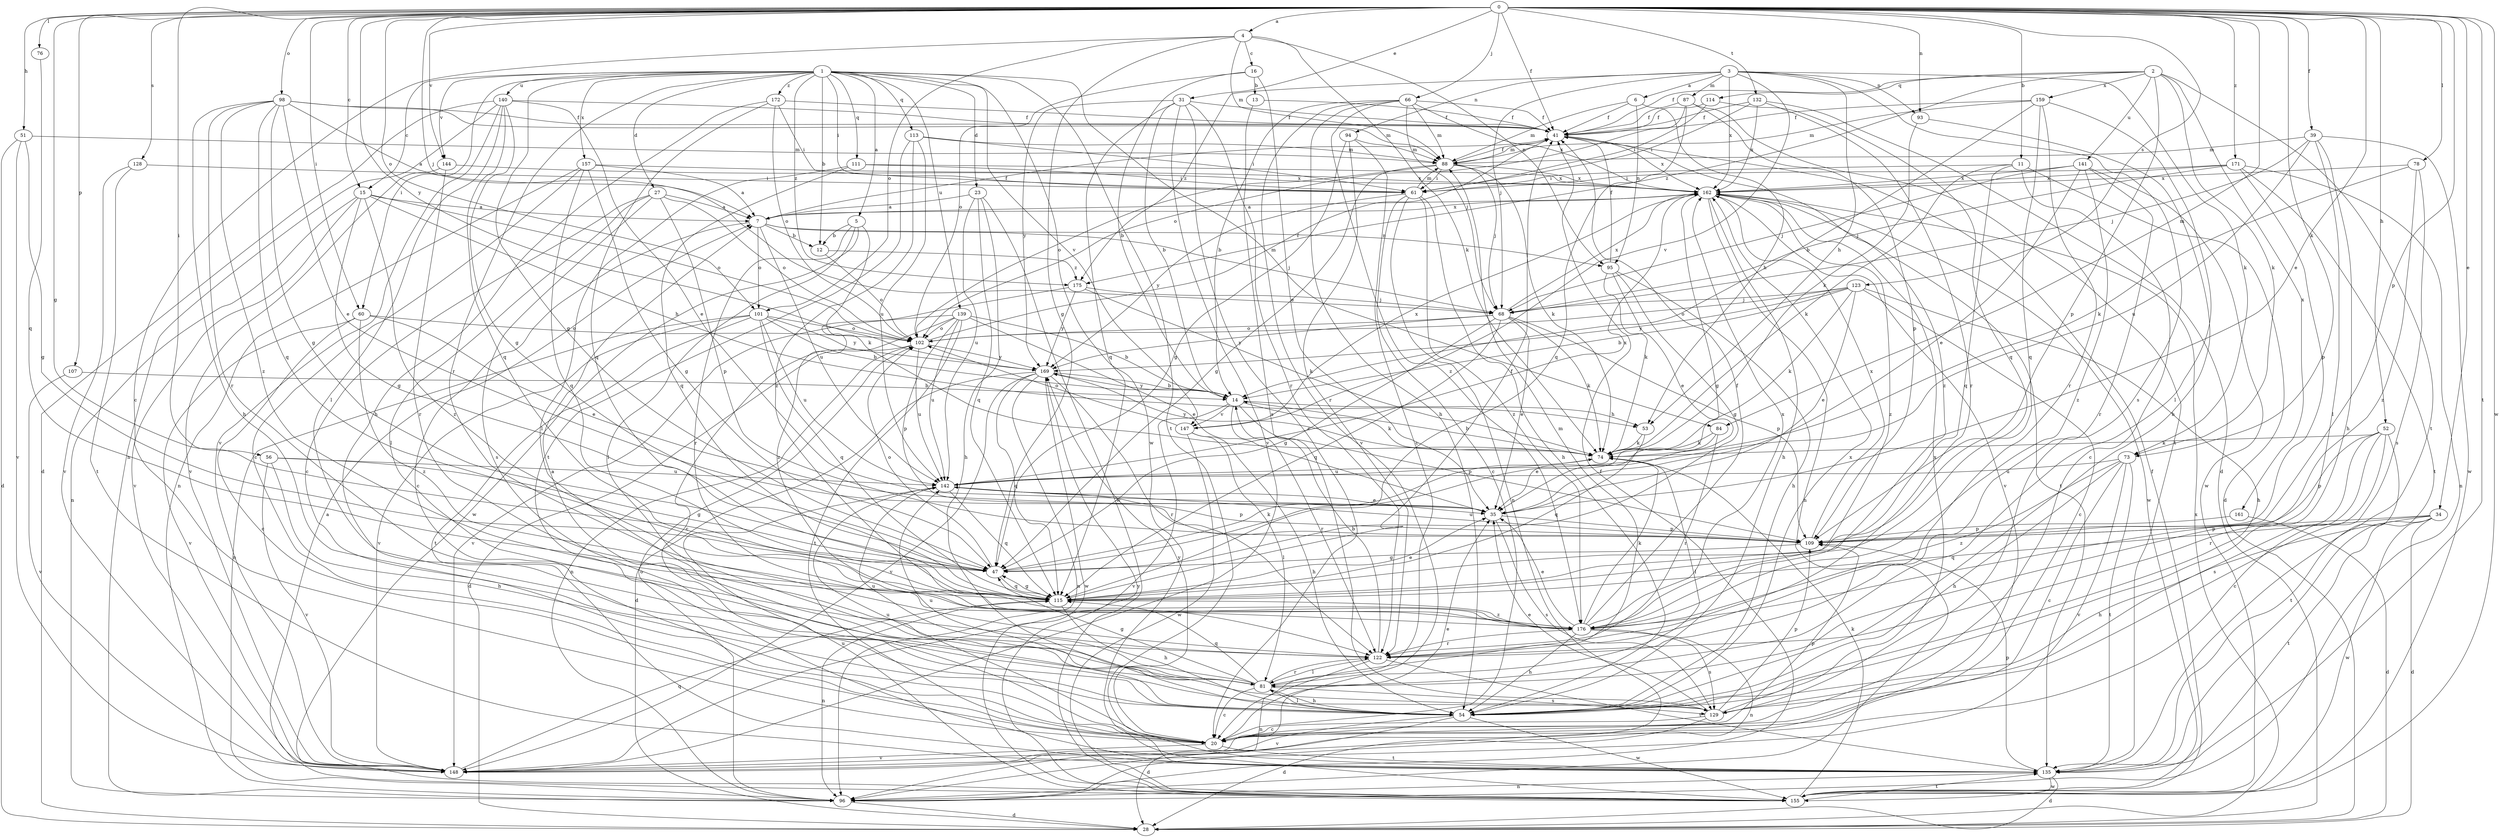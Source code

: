 strict digraph  {
0;
1;
2;
3;
4;
5;
6;
7;
11;
12;
13;
14;
15;
16;
20;
23;
27;
28;
31;
34;
35;
39;
41;
47;
51;
52;
53;
54;
56;
60;
61;
66;
68;
73;
74;
76;
78;
81;
84;
87;
88;
93;
94;
95;
96;
98;
101;
102;
107;
109;
111;
113;
114;
115;
122;
123;
128;
129;
132;
135;
139;
140;
141;
142;
144;
147;
148;
155;
157;
159;
161;
162;
169;
171;
172;
175;
176;
0 -> 4  [label=a];
0 -> 11  [label=b];
0 -> 15  [label=c];
0 -> 31  [label=e];
0 -> 34  [label=e];
0 -> 35  [label=e];
0 -> 39  [label=f];
0 -> 41  [label=f];
0 -> 47  [label=g];
0 -> 51  [label=h];
0 -> 52  [label=h];
0 -> 56  [label=i];
0 -> 60  [label=i];
0 -> 66  [label=j];
0 -> 68  [label=j];
0 -> 73  [label=k];
0 -> 76  [label=l];
0 -> 78  [label=l];
0 -> 84  [label=m];
0 -> 93  [label=n];
0 -> 98  [label=o];
0 -> 101  [label=o];
0 -> 107  [label=p];
0 -> 109  [label=p];
0 -> 123  [label=s];
0 -> 128  [label=s];
0 -> 132  [label=t];
0 -> 135  [label=t];
0 -> 144  [label=v];
0 -> 155  [label=w];
0 -> 169  [label=y];
0 -> 171  [label=z];
1 -> 5  [label=a];
1 -> 12  [label=b];
1 -> 15  [label=c];
1 -> 23  [label=d];
1 -> 27  [label=d];
1 -> 47  [label=g];
1 -> 60  [label=i];
1 -> 61  [label=i];
1 -> 84  [label=m];
1 -> 111  [label=q];
1 -> 113  [label=q];
1 -> 122  [label=r];
1 -> 135  [label=t];
1 -> 139  [label=u];
1 -> 140  [label=u];
1 -> 144  [label=v];
1 -> 147  [label=v];
1 -> 155  [label=w];
1 -> 157  [label=x];
1 -> 172  [label=z];
1 -> 175  [label=z];
2 -> 41  [label=f];
2 -> 73  [label=k];
2 -> 109  [label=p];
2 -> 114  [label=q];
2 -> 135  [label=t];
2 -> 141  [label=u];
2 -> 159  [label=x];
2 -> 161  [label=x];
2 -> 175  [label=z];
3 -> 6  [label=a];
3 -> 53  [label=h];
3 -> 68  [label=j];
3 -> 73  [label=k];
3 -> 87  [label=m];
3 -> 93  [label=n];
3 -> 94  [label=n];
3 -> 129  [label=s];
3 -> 147  [label=v];
3 -> 162  [label=x];
3 -> 175  [label=z];
4 -> 16  [label=c];
4 -> 20  [label=c];
4 -> 47  [label=g];
4 -> 74  [label=k];
4 -> 88  [label=m];
4 -> 95  [label=n];
4 -> 101  [label=o];
5 -> 12  [label=b];
5 -> 74  [label=k];
5 -> 81  [label=l];
5 -> 122  [label=r];
5 -> 155  [label=w];
6 -> 41  [label=f];
6 -> 53  [label=h];
6 -> 88  [label=m];
6 -> 95  [label=n];
7 -> 12  [label=b];
7 -> 20  [label=c];
7 -> 41  [label=f];
7 -> 68  [label=j];
7 -> 95  [label=n];
7 -> 101  [label=o];
7 -> 142  [label=u];
7 -> 162  [label=x];
11 -> 20  [label=c];
11 -> 28  [label=d];
11 -> 61  [label=i];
11 -> 74  [label=k];
11 -> 115  [label=q];
12 -> 102  [label=o];
12 -> 175  [label=z];
13 -> 41  [label=f];
13 -> 129  [label=s];
14 -> 53  [label=h];
14 -> 74  [label=k];
14 -> 109  [label=p];
14 -> 122  [label=r];
14 -> 147  [label=v];
14 -> 148  [label=v];
14 -> 169  [label=y];
15 -> 7  [label=a];
15 -> 47  [label=g];
15 -> 53  [label=h];
15 -> 96  [label=n];
15 -> 102  [label=o];
15 -> 148  [label=v];
15 -> 176  [label=z];
16 -> 13  [label=b];
16 -> 14  [label=b];
16 -> 35  [label=e];
16 -> 102  [label=o];
20 -> 35  [label=e];
20 -> 109  [label=p];
20 -> 135  [label=t];
20 -> 142  [label=u];
20 -> 148  [label=v];
20 -> 169  [label=y];
23 -> 7  [label=a];
23 -> 54  [label=h];
23 -> 115  [label=q];
23 -> 142  [label=u];
23 -> 155  [label=w];
27 -> 7  [label=a];
27 -> 20  [label=c];
27 -> 81  [label=l];
27 -> 102  [label=o];
27 -> 109  [label=p];
27 -> 129  [label=s];
28 -> 162  [label=x];
31 -> 14  [label=b];
31 -> 20  [label=c];
31 -> 41  [label=f];
31 -> 115  [label=q];
31 -> 122  [label=r];
31 -> 148  [label=v];
31 -> 169  [label=y];
34 -> 28  [label=d];
34 -> 54  [label=h];
34 -> 109  [label=p];
34 -> 115  [label=q];
34 -> 135  [label=t];
34 -> 155  [label=w];
35 -> 109  [label=p];
35 -> 129  [label=s];
39 -> 54  [label=h];
39 -> 68  [label=j];
39 -> 81  [label=l];
39 -> 88  [label=m];
39 -> 142  [label=u];
39 -> 155  [label=w];
41 -> 88  [label=m];
41 -> 162  [label=x];
41 -> 176  [label=z];
47 -> 74  [label=k];
47 -> 102  [label=o];
47 -> 115  [label=q];
51 -> 28  [label=d];
51 -> 47  [label=g];
51 -> 88  [label=m];
51 -> 148  [label=v];
52 -> 20  [label=c];
52 -> 74  [label=k];
52 -> 109  [label=p];
52 -> 122  [label=r];
52 -> 129  [label=s];
52 -> 135  [label=t];
53 -> 74  [label=k];
53 -> 115  [label=q];
54 -> 7  [label=a];
54 -> 28  [label=d];
54 -> 81  [label=l];
54 -> 148  [label=v];
54 -> 155  [label=w];
54 -> 162  [label=x];
56 -> 47  [label=g];
56 -> 54  [label=h];
56 -> 142  [label=u];
56 -> 148  [label=v];
60 -> 20  [label=c];
60 -> 35  [label=e];
60 -> 102  [label=o];
60 -> 148  [label=v];
60 -> 176  [label=z];
61 -> 20  [label=c];
61 -> 54  [label=h];
61 -> 88  [label=m];
61 -> 96  [label=n];
61 -> 169  [label=y];
61 -> 176  [label=z];
66 -> 14  [label=b];
66 -> 41  [label=f];
66 -> 54  [label=h];
66 -> 68  [label=j];
66 -> 88  [label=m];
66 -> 148  [label=v];
66 -> 162  [label=x];
66 -> 176  [label=z];
68 -> 35  [label=e];
68 -> 47  [label=g];
68 -> 74  [label=k];
68 -> 102  [label=o];
68 -> 109  [label=p];
68 -> 115  [label=q];
68 -> 162  [label=x];
68 -> 169  [label=y];
73 -> 20  [label=c];
73 -> 54  [label=h];
73 -> 135  [label=t];
73 -> 142  [label=u];
73 -> 148  [label=v];
73 -> 176  [label=z];
74 -> 14  [label=b];
74 -> 81  [label=l];
74 -> 142  [label=u];
74 -> 169  [label=y];
76 -> 115  [label=q];
78 -> 74  [label=k];
78 -> 129  [label=s];
78 -> 162  [label=x];
78 -> 176  [label=z];
81 -> 20  [label=c];
81 -> 47  [label=g];
81 -> 54  [label=h];
81 -> 88  [label=m];
81 -> 115  [label=q];
81 -> 122  [label=r];
81 -> 129  [label=s];
81 -> 142  [label=u];
84 -> 35  [label=e];
84 -> 74  [label=k];
84 -> 122  [label=r];
87 -> 41  [label=f];
87 -> 102  [label=o];
87 -> 109  [label=p];
87 -> 115  [label=q];
87 -> 135  [label=t];
88 -> 41  [label=f];
88 -> 47  [label=g];
88 -> 61  [label=i];
88 -> 68  [label=j];
88 -> 74  [label=k];
88 -> 102  [label=o];
88 -> 162  [label=x];
93 -> 54  [label=h];
93 -> 74  [label=k];
94 -> 20  [label=c];
94 -> 47  [label=g];
94 -> 88  [label=m];
94 -> 122  [label=r];
95 -> 35  [label=e];
95 -> 41  [label=f];
95 -> 47  [label=g];
95 -> 54  [label=h];
95 -> 74  [label=k];
96 -> 28  [label=d];
96 -> 41  [label=f];
96 -> 102  [label=o];
98 -> 7  [label=a];
98 -> 35  [label=e];
98 -> 41  [label=f];
98 -> 47  [label=g];
98 -> 54  [label=h];
98 -> 88  [label=m];
98 -> 115  [label=q];
98 -> 122  [label=r];
98 -> 176  [label=z];
101 -> 14  [label=b];
101 -> 96  [label=n];
101 -> 102  [label=o];
101 -> 115  [label=q];
101 -> 135  [label=t];
101 -> 142  [label=u];
101 -> 148  [label=v];
101 -> 169  [label=y];
102 -> 28  [label=d];
102 -> 41  [label=f];
102 -> 96  [label=n];
102 -> 142  [label=u];
102 -> 169  [label=y];
107 -> 14  [label=b];
107 -> 148  [label=v];
109 -> 47  [label=g];
109 -> 142  [label=u];
109 -> 162  [label=x];
111 -> 61  [label=i];
111 -> 81  [label=l];
111 -> 115  [label=q];
111 -> 162  [label=x];
113 -> 61  [label=i];
113 -> 88  [label=m];
113 -> 135  [label=t];
113 -> 142  [label=u];
113 -> 176  [label=z];
114 -> 41  [label=f];
114 -> 61  [label=i];
114 -> 115  [label=q];
115 -> 35  [label=e];
115 -> 41  [label=f];
115 -> 47  [label=g];
115 -> 54  [label=h];
115 -> 96  [label=n];
115 -> 176  [label=z];
122 -> 14  [label=b];
122 -> 81  [label=l];
122 -> 96  [label=n];
122 -> 135  [label=t];
123 -> 14  [label=b];
123 -> 20  [label=c];
123 -> 35  [label=e];
123 -> 54  [label=h];
123 -> 68  [label=j];
123 -> 74  [label=k];
123 -> 102  [label=o];
123 -> 169  [label=y];
128 -> 61  [label=i];
128 -> 135  [label=t];
128 -> 148  [label=v];
129 -> 20  [label=c];
129 -> 28  [label=d];
129 -> 35  [label=e];
129 -> 109  [label=p];
129 -> 142  [label=u];
129 -> 162  [label=x];
132 -> 28  [label=d];
132 -> 41  [label=f];
132 -> 61  [label=i];
132 -> 122  [label=r];
132 -> 162  [label=x];
135 -> 28  [label=d];
135 -> 96  [label=n];
135 -> 109  [label=p];
135 -> 155  [label=w];
139 -> 14  [label=b];
139 -> 20  [label=c];
139 -> 35  [label=e];
139 -> 102  [label=o];
139 -> 109  [label=p];
139 -> 135  [label=t];
139 -> 142  [label=u];
139 -> 148  [label=v];
140 -> 28  [label=d];
140 -> 35  [label=e];
140 -> 41  [label=f];
140 -> 47  [label=g];
140 -> 81  [label=l];
140 -> 96  [label=n];
140 -> 115  [label=q];
140 -> 148  [label=v];
141 -> 35  [label=e];
141 -> 68  [label=j];
141 -> 122  [label=r];
141 -> 155  [label=w];
141 -> 162  [label=x];
141 -> 176  [label=z];
142 -> 35  [label=e];
142 -> 109  [label=p];
142 -> 115  [label=q];
142 -> 162  [label=x];
144 -> 122  [label=r];
144 -> 148  [label=v];
144 -> 162  [label=x];
147 -> 54  [label=h];
147 -> 81  [label=l];
147 -> 102  [label=o];
147 -> 155  [label=w];
147 -> 162  [label=x];
148 -> 115  [label=q];
155 -> 7  [label=a];
155 -> 41  [label=f];
155 -> 74  [label=k];
155 -> 135  [label=t];
155 -> 142  [label=u];
155 -> 169  [label=y];
157 -> 7  [label=a];
157 -> 20  [label=c];
157 -> 47  [label=g];
157 -> 96  [label=n];
157 -> 115  [label=q];
157 -> 162  [label=x];
159 -> 14  [label=b];
159 -> 41  [label=f];
159 -> 81  [label=l];
159 -> 88  [label=m];
159 -> 115  [label=q];
159 -> 122  [label=r];
161 -> 28  [label=d];
161 -> 109  [label=p];
162 -> 7  [label=a];
162 -> 47  [label=g];
162 -> 54  [label=h];
162 -> 96  [label=n];
162 -> 135  [label=t];
162 -> 148  [label=v];
162 -> 155  [label=w];
162 -> 176  [label=z];
169 -> 14  [label=b];
169 -> 28  [label=d];
169 -> 96  [label=n];
169 -> 115  [label=q];
169 -> 122  [label=r];
169 -> 148  [label=v];
169 -> 155  [label=w];
171 -> 61  [label=i];
171 -> 68  [label=j];
171 -> 96  [label=n];
171 -> 109  [label=p];
171 -> 135  [label=t];
171 -> 162  [label=x];
172 -> 41  [label=f];
172 -> 54  [label=h];
172 -> 61  [label=i];
172 -> 102  [label=o];
172 -> 115  [label=q];
175 -> 68  [label=j];
175 -> 74  [label=k];
175 -> 169  [label=y];
175 -> 176  [label=z];
176 -> 35  [label=e];
176 -> 41  [label=f];
176 -> 54  [label=h];
176 -> 74  [label=k];
176 -> 96  [label=n];
176 -> 122  [label=r];
176 -> 129  [label=s];
176 -> 162  [label=x];
}
